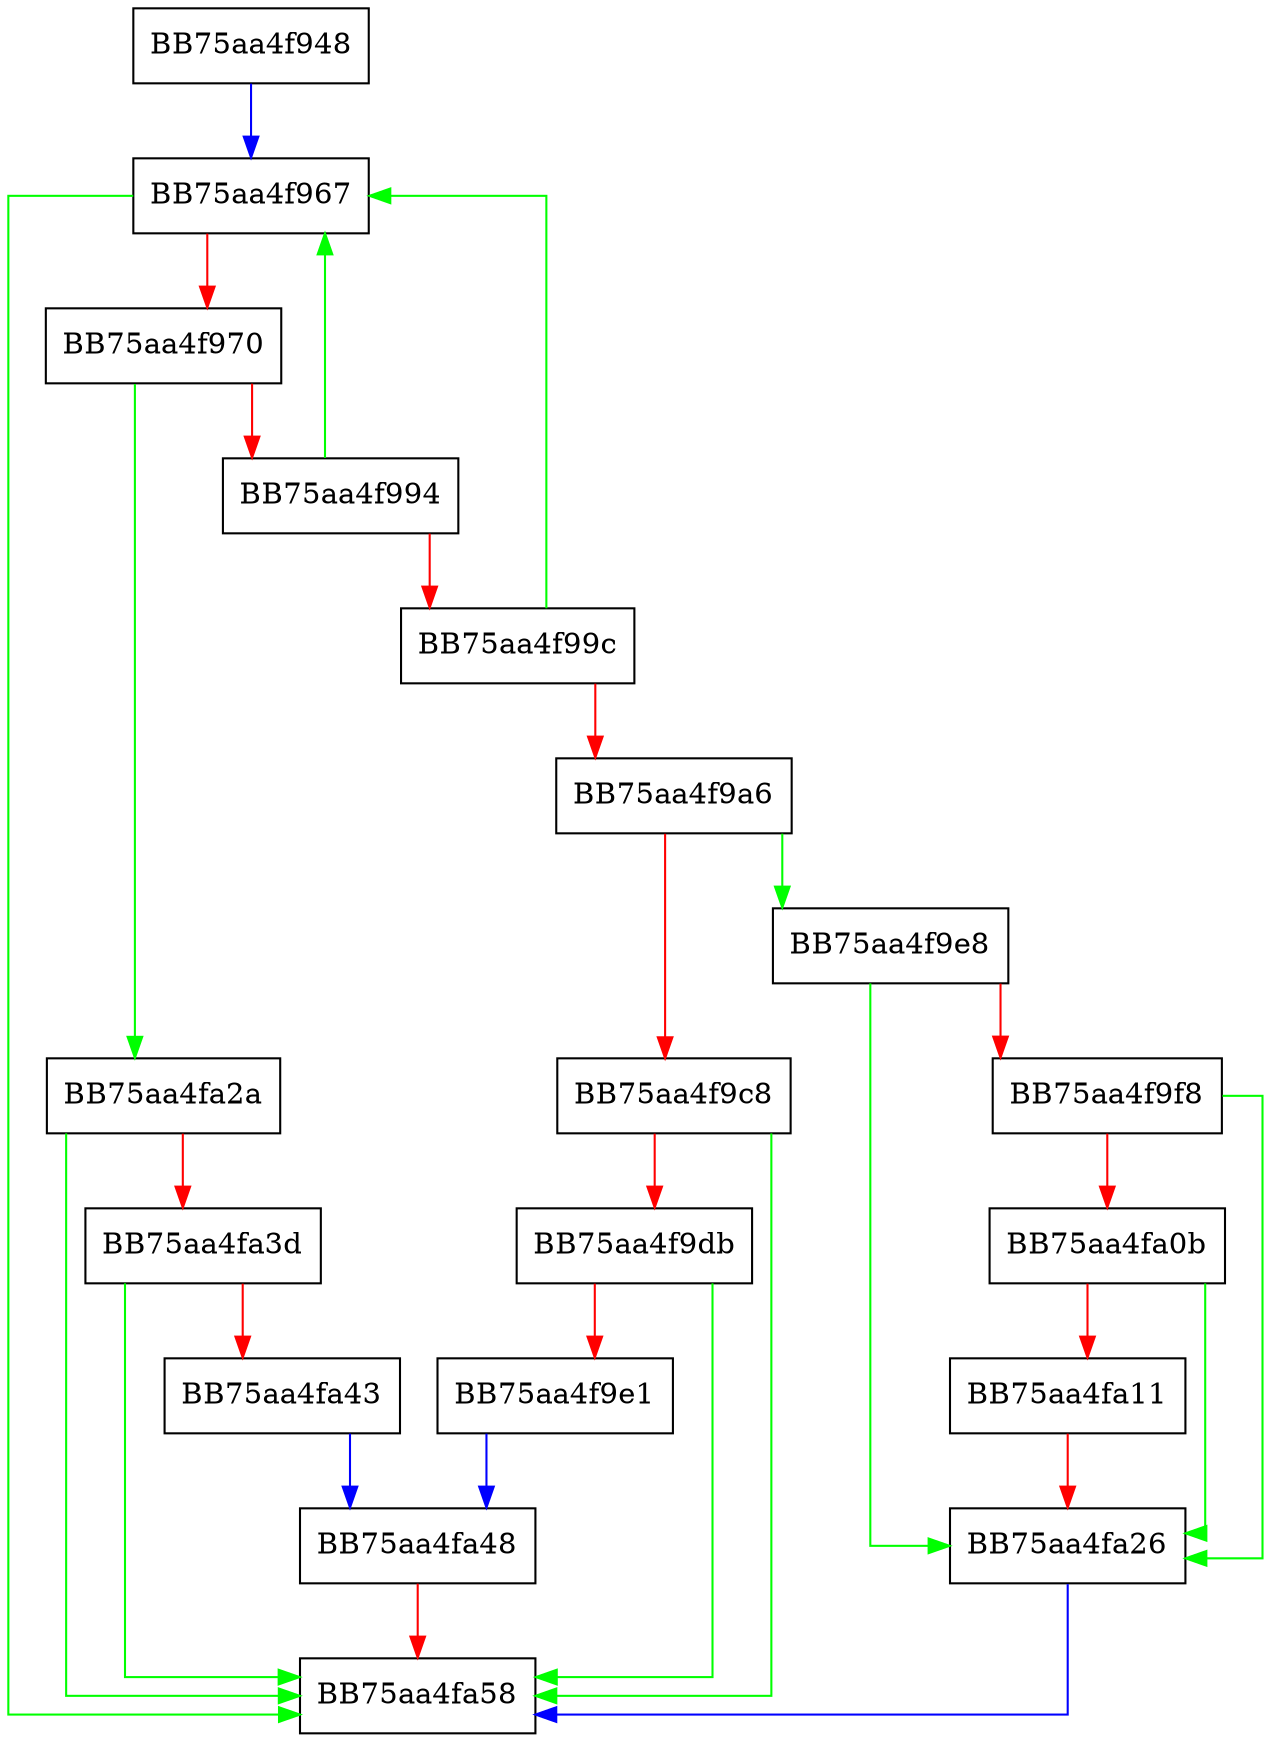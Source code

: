 digraph DecompressSection {
  node [shape="box"];
  graph [splines=ortho];
  BB75aa4f948 -> BB75aa4f967 [color="blue"];
  BB75aa4f967 -> BB75aa4fa58 [color="green"];
  BB75aa4f967 -> BB75aa4f970 [color="red"];
  BB75aa4f970 -> BB75aa4fa2a [color="green"];
  BB75aa4f970 -> BB75aa4f994 [color="red"];
  BB75aa4f994 -> BB75aa4f967 [color="green"];
  BB75aa4f994 -> BB75aa4f99c [color="red"];
  BB75aa4f99c -> BB75aa4f967 [color="green"];
  BB75aa4f99c -> BB75aa4f9a6 [color="red"];
  BB75aa4f9a6 -> BB75aa4f9e8 [color="green"];
  BB75aa4f9a6 -> BB75aa4f9c8 [color="red"];
  BB75aa4f9c8 -> BB75aa4fa58 [color="green"];
  BB75aa4f9c8 -> BB75aa4f9db [color="red"];
  BB75aa4f9db -> BB75aa4fa58 [color="green"];
  BB75aa4f9db -> BB75aa4f9e1 [color="red"];
  BB75aa4f9e1 -> BB75aa4fa48 [color="blue"];
  BB75aa4f9e8 -> BB75aa4fa26 [color="green"];
  BB75aa4f9e8 -> BB75aa4f9f8 [color="red"];
  BB75aa4f9f8 -> BB75aa4fa26 [color="green"];
  BB75aa4f9f8 -> BB75aa4fa0b [color="red"];
  BB75aa4fa0b -> BB75aa4fa26 [color="green"];
  BB75aa4fa0b -> BB75aa4fa11 [color="red"];
  BB75aa4fa11 -> BB75aa4fa26 [color="red"];
  BB75aa4fa26 -> BB75aa4fa58 [color="blue"];
  BB75aa4fa2a -> BB75aa4fa58 [color="green"];
  BB75aa4fa2a -> BB75aa4fa3d [color="red"];
  BB75aa4fa3d -> BB75aa4fa58 [color="green"];
  BB75aa4fa3d -> BB75aa4fa43 [color="red"];
  BB75aa4fa43 -> BB75aa4fa48 [color="blue"];
  BB75aa4fa48 -> BB75aa4fa58 [color="red"];
}